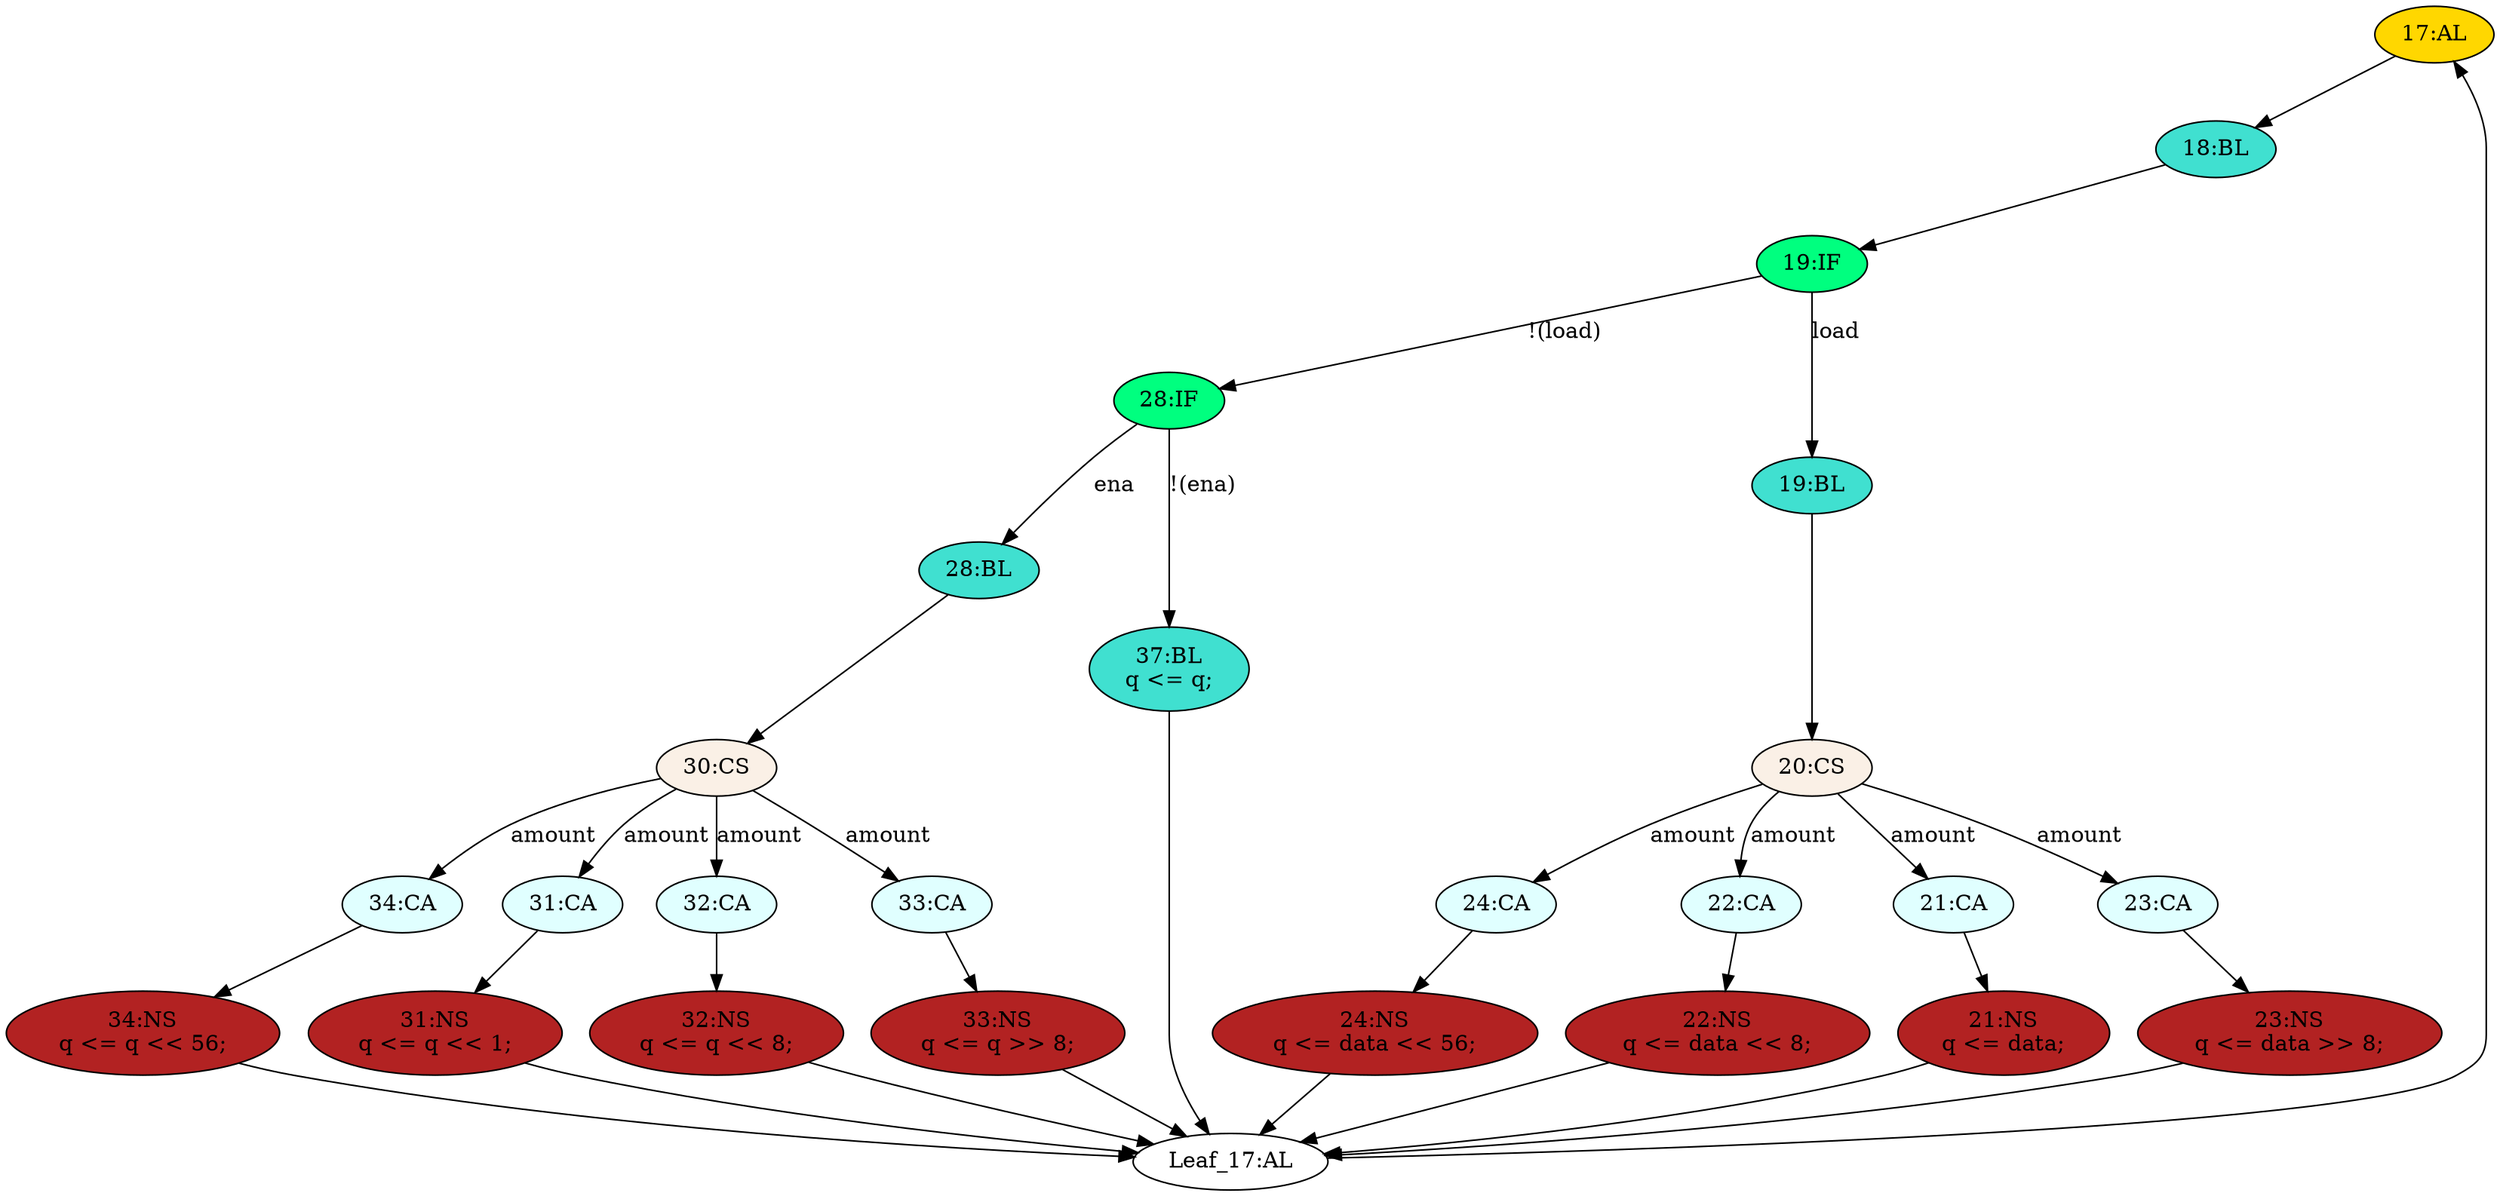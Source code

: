 strict digraph "compose( ,  )" {
	node [label="\N"];
	"17:AL"	[ast="<pyverilog.vparser.ast.Always object at 0x7f47af1371d0>",
		clk_sens=True,
		fillcolor=gold,
		label="17:AL",
		sens="['clk']",
		statements="[]",
		style=filled,
		typ=Always,
		use_var="['load', 'ena', 'amount', 'data', 'q']"];
	"18:BL"	[ast="<pyverilog.vparser.ast.Block object at 0x7f47af123d10>",
		fillcolor=turquoise,
		label="18:BL",
		statements="[]",
		style=filled,
		typ=Block];
	"17:AL" -> "18:BL"	[cond="[]",
		lineno=None];
	"24:CA"	[ast="<pyverilog.vparser.ast.Case object at 0x7f47af126150>",
		fillcolor=lightcyan,
		label="24:CA",
		statements="[]",
		style=filled,
		typ=Case];
	"24:NS"	[ast="<pyverilog.vparser.ast.NonblockingSubstitution object at 0x7f47af126290>",
		fillcolor=firebrick,
		label="24:NS
q <= data << 56;",
		statements="[<pyverilog.vparser.ast.NonblockingSubstitution object at 0x7f47af126290>]",
		style=filled,
		typ=NonblockingSubstitution];
	"24:CA" -> "24:NS"	[cond="[]",
		lineno=None];
	"32:NS"	[ast="<pyverilog.vparser.ast.NonblockingSubstitution object at 0x7f47aed98dd0>",
		fillcolor=firebrick,
		label="32:NS
q <= q << 8;",
		statements="[<pyverilog.vparser.ast.NonblockingSubstitution object at 0x7f47aed98dd0>]",
		style=filled,
		typ=NonblockingSubstitution];
	"Leaf_17:AL"	[def_var="['q']",
		label="Leaf_17:AL"];
	"32:NS" -> "Leaf_17:AL"	[cond="[]",
		lineno=None];
	"23:NS"	[ast="<pyverilog.vparser.ast.NonblockingSubstitution object at 0x7f47af126850>",
		fillcolor=firebrick,
		label="23:NS
q <= data >> 8;",
		statements="[<pyverilog.vparser.ast.NonblockingSubstitution object at 0x7f47af126850>]",
		style=filled,
		typ=NonblockingSubstitution];
	"23:NS" -> "Leaf_17:AL"	[cond="[]",
		lineno=None];
	"28:IF"	[ast="<pyverilog.vparser.ast.IfStatement object at 0x7f47af1a0950>",
		fillcolor=springgreen,
		label="28:IF",
		statements="[]",
		style=filled,
		typ=IfStatement];
	"28:BL"	[ast="<pyverilog.vparser.ast.Block object at 0x7f47af1a0fd0>",
		fillcolor=turquoise,
		label="28:BL",
		statements="[]",
		style=filled,
		typ=Block];
	"28:IF" -> "28:BL"	[cond="['ena']",
		label=ena,
		lineno=28];
	"37:BL"	[ast="<pyverilog.vparser.ast.Block object at 0x7f47aed98790>",
		fillcolor=turquoise,
		label="37:BL
q <= q;",
		statements="[<pyverilog.vparser.ast.NonblockingSubstitution object at 0x7f47aed98f50>]",
		style=filled,
		typ=Block];
	"28:IF" -> "37:BL"	[cond="['ena']",
		label="!(ena)",
		lineno=28];
	"31:NS"	[ast="<pyverilog.vparser.ast.NonblockingSubstitution object at 0x7f47af146550>",
		fillcolor=firebrick,
		label="31:NS
q <= q << 1;",
		statements="[<pyverilog.vparser.ast.NonblockingSubstitution object at 0x7f47af146550>]",
		style=filled,
		typ=NonblockingSubstitution];
	"31:NS" -> "Leaf_17:AL"	[cond="[]",
		lineno=None];
	"19:IF"	[ast="<pyverilog.vparser.ast.IfStatement object at 0x7f47af541610>",
		fillcolor=springgreen,
		label="19:IF",
		statements="[]",
		style=filled,
		typ=IfStatement];
	"18:BL" -> "19:IF"	[cond="[]",
		lineno=None];
	"34:CA"	[ast="<pyverilog.vparser.ast.Case object at 0x7f47aed98fd0>",
		fillcolor=lightcyan,
		label="34:CA",
		statements="[]",
		style=filled,
		typ=Case];
	"34:NS"	[ast="<pyverilog.vparser.ast.NonblockingSubstitution object at 0x7f47aed98ad0>",
		fillcolor=firebrick,
		label="34:NS
q <= q << 56;",
		statements="[<pyverilog.vparser.ast.NonblockingSubstitution object at 0x7f47aed98ad0>]",
		style=filled,
		typ=NonblockingSubstitution];
	"34:CA" -> "34:NS"	[cond="[]",
		lineno=None];
	"30:CS"	[ast="<pyverilog.vparser.ast.CaseStatement object at 0x7f47aed98890>",
		fillcolor=linen,
		label="30:CS",
		statements="[]",
		style=filled,
		typ=CaseStatement];
	"30:CS" -> "34:CA"	[cond="['amount']",
		label=amount,
		lineno=30];
	"31:CA"	[ast="<pyverilog.vparser.ast.Case object at 0x7f47af1a0650>",
		fillcolor=lightcyan,
		label="31:CA",
		statements="[]",
		style=filled,
		typ=Case];
	"30:CS" -> "31:CA"	[cond="['amount']",
		label=amount,
		lineno=30];
	"32:CA"	[ast="<pyverilog.vparser.ast.Case object at 0x7f47aed98c90>",
		fillcolor=lightcyan,
		label="32:CA",
		statements="[]",
		style=filled,
		typ=Case];
	"30:CS" -> "32:CA"	[cond="['amount']",
		label=amount,
		lineno=30];
	"33:CA"	[ast="<pyverilog.vparser.ast.Case object at 0x7f47aed98bd0>",
		fillcolor=lightcyan,
		label="33:CA",
		statements="[]",
		style=filled,
		typ=Case];
	"30:CS" -> "33:CA"	[cond="['amount']",
		label=amount,
		lineno=30];
	"19:BL"	[ast="<pyverilog.vparser.ast.Block object at 0x7f47af123790>",
		fillcolor=turquoise,
		label="19:BL",
		statements="[]",
		style=filled,
		typ=Block];
	"20:CS"	[ast="<pyverilog.vparser.ast.CaseStatement object at 0x7f47af126750>",
		fillcolor=linen,
		label="20:CS",
		statements="[]",
		style=filled,
		typ=CaseStatement];
	"19:BL" -> "20:CS"	[cond="[]",
		lineno=None];
	"20:CS" -> "24:CA"	[cond="['amount']",
		label=amount,
		lineno=20];
	"22:CA"	[ast="<pyverilog.vparser.ast.Case object at 0x7f47af131150>",
		fillcolor=lightcyan,
		label="22:CA",
		statements="[]",
		style=filled,
		typ=Case];
	"20:CS" -> "22:CA"	[cond="['amount']",
		label=amount,
		lineno=20];
	"21:CA"	[ast="<pyverilog.vparser.ast.Case object at 0x7f47af123ed0>",
		fillcolor=lightcyan,
		label="21:CA",
		statements="[]",
		style=filled,
		typ=Case];
	"20:CS" -> "21:CA"	[cond="['amount']",
		label=amount,
		lineno=20];
	"23:CA"	[ast="<pyverilog.vparser.ast.Case object at 0x7f47af13d4d0>",
		fillcolor=lightcyan,
		label="23:CA",
		statements="[]",
		style=filled,
		typ=Case];
	"20:CS" -> "23:CA"	[cond="['amount']",
		label=amount,
		lineno=20];
	"22:NS"	[ast="<pyverilog.vparser.ast.NonblockingSubstitution object at 0x7f47af131050>",
		fillcolor=firebrick,
		label="22:NS
q <= data << 8;",
		statements="[<pyverilog.vparser.ast.NonblockingSubstitution object at 0x7f47af131050>]",
		style=filled,
		typ=NonblockingSubstitution];
	"22:NS" -> "Leaf_17:AL"	[cond="[]",
		lineno=None];
	"34:NS" -> "Leaf_17:AL"	[cond="[]",
		lineno=None];
	"28:BL" -> "30:CS"	[cond="[]",
		lineno=None];
	"22:CA" -> "22:NS"	[cond="[]",
		lineno=None];
	"31:CA" -> "31:NS"	[cond="[]",
		lineno=None];
	"19:IF" -> "28:IF"	[cond="['load']",
		label="!(load)",
		lineno=19];
	"19:IF" -> "19:BL"	[cond="['load']",
		label=load,
		lineno=19];
	"21:NS"	[ast="<pyverilog.vparser.ast.NonblockingSubstitution object at 0x7f47af0cecd0>",
		fillcolor=firebrick,
		label="21:NS
q <= data;",
		statements="[<pyverilog.vparser.ast.NonblockingSubstitution object at 0x7f47af0cecd0>]",
		style=filled,
		typ=NonblockingSubstitution];
	"21:CA" -> "21:NS"	[cond="[]",
		lineno=None];
	"32:CA" -> "32:NS"	[cond="[]",
		lineno=None];
	"24:NS" -> "Leaf_17:AL"	[cond="[]",
		lineno=None];
	"33:NS"	[ast="<pyverilog.vparser.ast.NonblockingSubstitution object at 0x7f47aed98d50>",
		fillcolor=firebrick,
		label="33:NS
q <= q >> 8;",
		statements="[<pyverilog.vparser.ast.NonblockingSubstitution object at 0x7f47aed98d50>]",
		style=filled,
		typ=NonblockingSubstitution];
	"33:NS" -> "Leaf_17:AL"	[cond="[]",
		lineno=None];
	"33:CA" -> "33:NS"	[cond="[]",
		lineno=None];
	"23:CA" -> "23:NS"	[cond="[]",
		lineno=None];
	"37:BL" -> "Leaf_17:AL"	[cond="[]",
		lineno=None];
	"Leaf_17:AL" -> "17:AL";
	"21:NS" -> "Leaf_17:AL"	[cond="[]",
		lineno=None];
}
